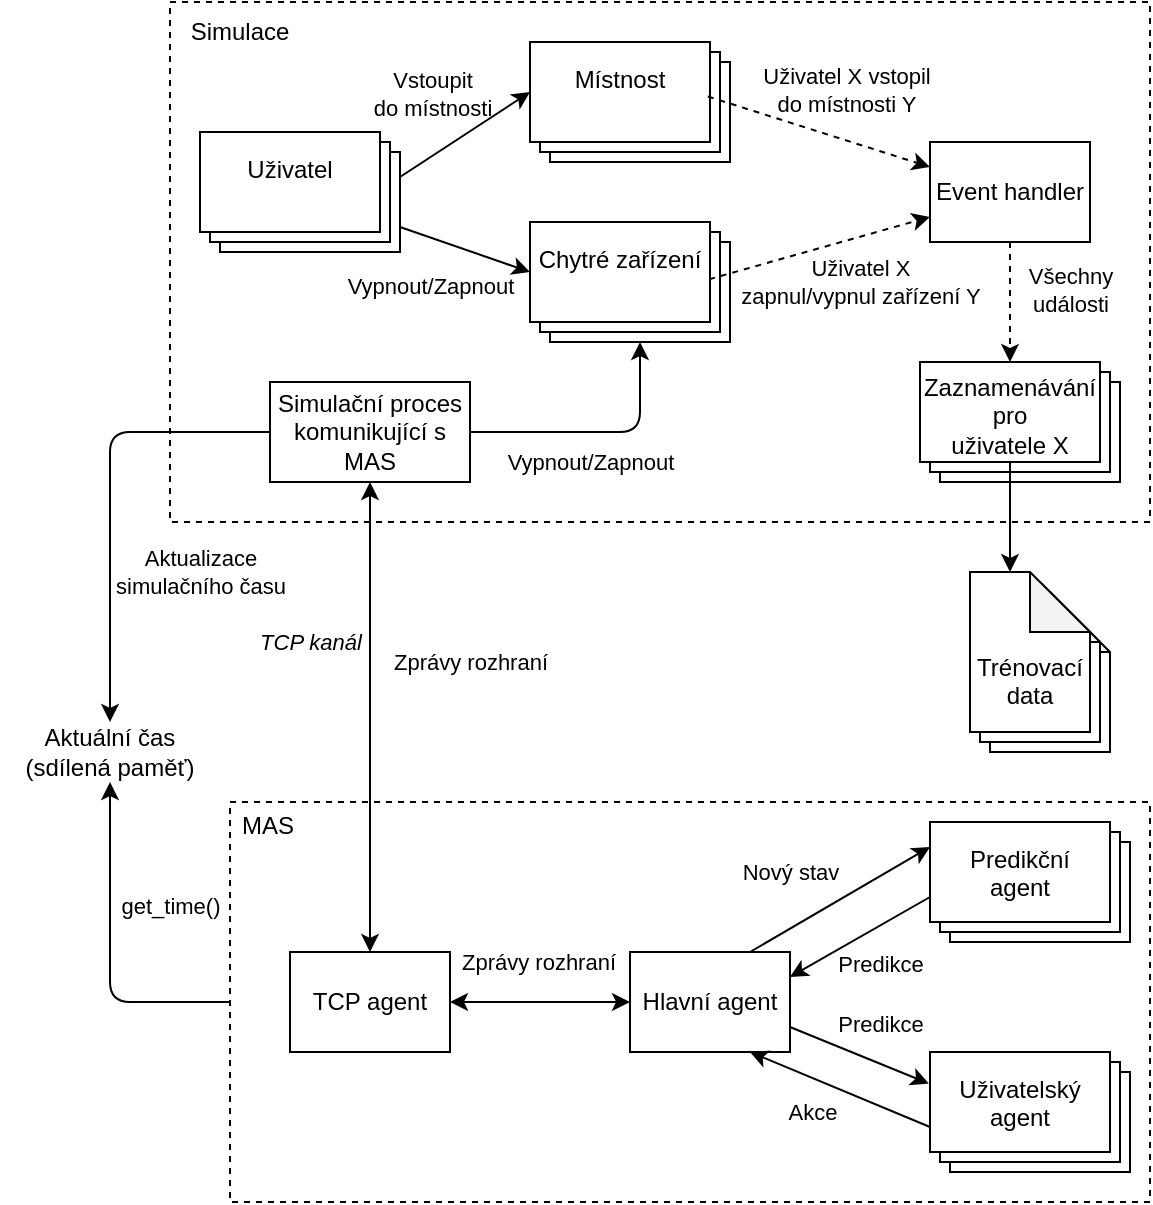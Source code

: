 <mxfile>
    <diagram id="-ClA-WMYVmvCno057Tzb" name="Page-1">
        <mxGraphModel dx="1315" dy="1439" grid="1" gridSize="10" guides="1" tooltips="1" connect="1" arrows="1" fold="1" page="1" pageScale="1" pageWidth="850" pageHeight="1100" math="0" shadow="0">
            <root>
                <mxCell id="0"/>
                <mxCell id="1" parent="0"/>
                <mxCell id="58" value="" style="group" parent="1" vertex="1" connectable="0">
                    <mxGeometry x="100" y="210.0" width="460" height="200" as="geometry"/>
                </mxCell>
                <mxCell id="59" value="" style="rounded=0;whiteSpace=wrap;html=1;dashed=1;labelBackgroundColor=none;fillColor=none;" parent="58" vertex="1">
                    <mxGeometry width="460.0" height="200" as="geometry"/>
                </mxCell>
                <mxCell id="60" value="MAS" style="text;html=1;strokeColor=none;fillColor=none;align=center;verticalAlign=middle;whiteSpace=wrap;rounded=0;dashed=1;labelBackgroundColor=none;movable=1;resizable=1;rotatable=1;deletable=1;editable=1;connectable=1;" parent="58" vertex="1">
                    <mxGeometry width="38.333" height="23.077" as="geometry"/>
                </mxCell>
                <mxCell id="112" value="Predikční&lt;div&gt;agent&lt;/div&gt;" style="verticalLabelPosition=bottom;verticalAlign=top;html=1;shape=mxgraph.basic.layered_rect;dx=10;outlineConnect=0;whiteSpace=wrap;spacing=0;spacingTop=-53;spacingBottom=0;spacingRight=10;" vertex="1" parent="58">
                    <mxGeometry x="350" y="10.0" width="100" height="60" as="geometry"/>
                </mxCell>
                <mxCell id="39" value="Hlavní agent" style="rounded=0;whiteSpace=wrap;html=1;" parent="58" vertex="1">
                    <mxGeometry x="200" y="75" width="80" height="50" as="geometry"/>
                </mxCell>
                <mxCell id="56" style="edgeStyle=none;html=1;exitX=0;exitY=0;exitDx=0;exitDy=37.5;entryX=1;entryY=0.25;entryDx=0;entryDy=0;startArrow=none;startFill=0;endArrow=classic;endFill=1;exitPerimeter=0;" parent="58" source="112" target="39" edge="1">
                    <mxGeometry relative="1" as="geometry">
                        <mxPoint x="360" y="47.5" as="sourcePoint"/>
                    </mxGeometry>
                </mxCell>
                <mxCell id="57" value="Predikce" style="edgeLabel;html=1;align=center;verticalAlign=middle;resizable=0;points=[];labelBackgroundColor=none;" parent="56" vertex="1" connectable="0">
                    <mxGeometry x="-0.145" y="2" relative="1" as="geometry">
                        <mxPoint x="4" y="14" as="offset"/>
                    </mxGeometry>
                </mxCell>
                <mxCell id="54" style="edgeStyle=none;html=1;exitX=0.75;exitY=0;exitDx=0;exitDy=0;entryX=0;entryY=0;entryDx=0;entryDy=12.5;startArrow=none;startFill=0;endArrow=classic;endFill=1;entryPerimeter=0;" parent="58" source="39" target="112" edge="1">
                    <mxGeometry relative="1" as="geometry">
                        <mxPoint x="360" y="22.5" as="targetPoint"/>
                    </mxGeometry>
                </mxCell>
                <mxCell id="55" value="Nový stav" style="edgeLabel;html=1;align=center;verticalAlign=middle;resizable=0;points=[];labelBackgroundColor=none;" parent="54" vertex="1" connectable="0">
                    <mxGeometry x="0.261" y="1" relative="1" as="geometry">
                        <mxPoint x="-36" y="-6" as="offset"/>
                    </mxGeometry>
                </mxCell>
                <mxCell id="113" value="Uživatelský&lt;div&gt;agent&lt;/div&gt;" style="verticalLabelPosition=bottom;verticalAlign=top;html=1;shape=mxgraph.basic.layered_rect;dx=10;outlineConnect=0;whiteSpace=wrap;spacing=0;spacingTop=-53;spacingBottom=0;spacingRight=10;" vertex="1" parent="58">
                    <mxGeometry x="350" y="125.0" width="100" height="60" as="geometry"/>
                </mxCell>
                <mxCell id="48" style="edgeStyle=none;html=1;exitX=1;exitY=0.75;exitDx=0;exitDy=0;entryX=-0.006;entryY=0.263;entryDx=0;entryDy=0;startArrow=none;startFill=0;endArrow=classic;endFill=1;entryPerimeter=0;" parent="58" source="39" target="113" edge="1">
                    <mxGeometry relative="1" as="geometry">
                        <mxPoint x="290" y="200" as="sourcePoint"/>
                        <mxPoint x="360" y="142.5" as="targetPoint"/>
                    </mxGeometry>
                </mxCell>
                <mxCell id="49" value="Predikce" style="edgeLabel;html=1;align=center;verticalAlign=middle;resizable=0;points=[];labelBackgroundColor=none;" parent="48" vertex="1" connectable="0">
                    <mxGeometry x="-0.355" y="1" relative="1" as="geometry">
                        <mxPoint x="22" y="-10" as="offset"/>
                    </mxGeometry>
                </mxCell>
                <mxCell id="50" style="edgeStyle=none;html=1;exitX=0;exitY=0;exitDx=0;exitDy=37.5;entryX=0.75;entryY=1;entryDx=0;entryDy=0;startArrow=none;startFill=0;endArrow=classic;endFill=1;exitPerimeter=0;" parent="58" source="113" target="39" edge="1">
                    <mxGeometry relative="1" as="geometry">
                        <mxPoint x="321.04" y="199.7" as="targetPoint"/>
                        <mxPoint x="360" y="167.5" as="sourcePoint"/>
                    </mxGeometry>
                </mxCell>
                <mxCell id="51" value="Akce" style="edgeLabel;html=1;align=center;verticalAlign=middle;resizable=0;points=[];labelBackgroundColor=none;" parent="50" vertex="1" connectable="0">
                    <mxGeometry x="0.228" y="-2" relative="1" as="geometry">
                        <mxPoint x="-5" y="17" as="offset"/>
                    </mxGeometry>
                </mxCell>
                <mxCell id="35" style="edgeStyle=none;html=1;exitX=0.5;exitY=1;exitDx=0;exitDy=0;endArrow=classic;endFill=1;startArrow=classic;startFill=1;entryX=0.5;entryY=0;entryDx=0;entryDy=0;" parent="1" source="111" target="38" edge="1">
                    <mxGeometry relative="1" as="geometry">
                        <mxPoint x="110" y="340" as="targetPoint"/>
                        <mxPoint x="730" y="-60" as="sourcePoint"/>
                    </mxGeometry>
                </mxCell>
                <mxCell id="36" value="&lt;i&gt;TCP kanál&lt;/i&gt;" style="edgeLabel;html=1;align=center;verticalAlign=middle;resizable=0;points=[];labelBackgroundColor=none;" parent="35" vertex="1" connectable="0">
                    <mxGeometry x="-0.232" y="-2" relative="1" as="geometry">
                        <mxPoint x="-28" y="-10" as="offset"/>
                    </mxGeometry>
                </mxCell>
                <mxCell id="37" value="Zprávy rozhraní" style="edgeLabel;html=1;align=center;verticalAlign=middle;resizable=0;points=[];labelBackgroundColor=none;" parent="35" vertex="1" connectable="0">
                    <mxGeometry x="-0.101" relative="1" as="geometry">
                        <mxPoint x="50" y="-16" as="offset"/>
                    </mxGeometry>
                </mxCell>
                <mxCell id="40" style="edgeStyle=none;html=1;exitX=1;exitY=0.5;exitDx=0;exitDy=0;entryX=0;entryY=0.5;entryDx=0;entryDy=0;startArrow=classic;startFill=1;endArrow=classic;endFill=1;" parent="1" source="38" target="39" edge="1">
                    <mxGeometry relative="1" as="geometry"/>
                </mxCell>
                <mxCell id="41" value="Zprávy rozhraní" style="edgeLabel;html=1;align=center;verticalAlign=middle;resizable=0;points=[];labelBackgroundColor=none;" parent="40" vertex="1" connectable="0">
                    <mxGeometry x="0.204" relative="1" as="geometry">
                        <mxPoint x="-10" y="-20" as="offset"/>
                    </mxGeometry>
                </mxCell>
                <mxCell id="38" value="TCP agent" style="rounded=0;whiteSpace=wrap;html=1;" parent="1" vertex="1">
                    <mxGeometry x="130" y="285.0" width="80" height="50" as="geometry"/>
                </mxCell>
                <mxCell id="65" style="edgeStyle=none;html=1;entryX=0;entryY=0.5;entryDx=0;entryDy=0;startArrow=classic;startFill=1;endArrow=none;endFill=0;" parent="1" source="62" target="59" edge="1">
                    <mxGeometry relative="1" as="geometry">
                        <Array as="points">
                            <mxPoint x="40" y="310.0"/>
                        </Array>
                    </mxGeometry>
                </mxCell>
                <mxCell id="66" value="get_time()" style="edgeLabel;html=1;align=center;verticalAlign=middle;resizable=0;points=[];labelBackgroundColor=none;" parent="65" vertex="1" connectable="0">
                    <mxGeometry x="-0.109" y="1" relative="1" as="geometry">
                        <mxPoint x="29" y="-14" as="offset"/>
                    </mxGeometry>
                </mxCell>
                <mxCell id="62" value="Aktuální čas&lt;br&gt;(sdílená paměť)" style="text;html=1;strokeColor=none;fillColor=none;align=center;verticalAlign=middle;whiteSpace=wrap;rounded=0;dashed=1;labelBackgroundColor=none;" parent="1" vertex="1">
                    <mxGeometry x="-15.0" y="170.0" width="110" height="30" as="geometry"/>
                </mxCell>
                <mxCell id="63" style="edgeStyle=none;html=1;entryX=0.5;entryY=0;entryDx=0;entryDy=0;startArrow=none;startFill=0;endArrow=classic;endFill=1;exitX=0;exitY=0.5;exitDx=0;exitDy=0;" parent="1" source="111" target="62" edge="1">
                    <mxGeometry relative="1" as="geometry">
                        <Array as="points">
                            <mxPoint x="40" y="25"/>
                        </Array>
                        <mxPoint x="-228.75" y="257.66" as="sourcePoint"/>
                    </mxGeometry>
                </mxCell>
                <mxCell id="64" value="Aktualizace&lt;br&gt;simulačního času" style="edgeLabel;html=1;align=center;verticalAlign=middle;resizable=0;points=[];labelBackgroundColor=none;" parent="63" vertex="1" connectable="0">
                    <mxGeometry x="-0.279" relative="1" as="geometry">
                        <mxPoint x="45" y="69" as="offset"/>
                    </mxGeometry>
                </mxCell>
                <mxCell id="89" value="" style="rounded=0;whiteSpace=wrap;html=1;dashed=1;labelBackgroundColor=none;fillColor=none;" parent="1" vertex="1">
                    <mxGeometry x="70" y="-190" width="490" height="260" as="geometry"/>
                </mxCell>
                <mxCell id="90" value="Simulace" style="text;html=1;strokeColor=none;fillColor=none;align=center;verticalAlign=middle;whiteSpace=wrap;rounded=0;dashed=1;labelBackgroundColor=none;movable=1;resizable=1;rotatable=1;deletable=1;editable=1;connectable=1;" parent="1" vertex="1">
                    <mxGeometry x="70" y="-190" width="70" height="30" as="geometry"/>
                </mxCell>
                <mxCell id="91" style="edgeStyle=none;html=1;exitX=0.5;exitY=1;exitDx=0;exitDy=0;entryX=0;entryY=0;entryDx=45;entryDy=0;dashed=1;endArrow=classic;endFill=1;entryPerimeter=0;" parent="1" source="93" target="109" edge="1">
                    <mxGeometry relative="1" as="geometry">
                        <mxPoint x="490" y="-10" as="targetPoint"/>
                    </mxGeometry>
                </mxCell>
                <mxCell id="92" value="Všechny&lt;div&gt;události&lt;/div&gt;" style="edgeLabel;html=1;align=center;verticalAlign=middle;resizable=0;points=[];labelBackgroundColor=none;" parent="91" vertex="1" connectable="0">
                    <mxGeometry x="-0.201" y="2" relative="1" as="geometry">
                        <mxPoint x="28" as="offset"/>
                    </mxGeometry>
                </mxCell>
                <mxCell id="93" value="Event handler" style="rounded=0;whiteSpace=wrap;html=1;" parent="1" vertex="1">
                    <mxGeometry x="450" y="-120" width="80" height="50" as="geometry"/>
                </mxCell>
                <mxCell id="94" style="edgeStyle=none;html=1;exitX=0;exitY=0;exitDx=100;exitDy=22.5;entryX=0;entryY=0;entryDx=0;entryDy=25;endArrow=classic;endFill=1;exitPerimeter=0;entryPerimeter=0;" parent="1" source="98" target="99" edge="1">
                    <mxGeometry relative="1" as="geometry">
                        <mxPoint x="250" y="-135.0" as="targetPoint"/>
                    </mxGeometry>
                </mxCell>
                <mxCell id="95" value="Vstoupit&lt;br&gt;do místnosti" style="edgeLabel;html=1;align=center;verticalAlign=middle;resizable=0;points=[];labelBackgroundColor=none;" parent="94" vertex="1" connectable="0">
                    <mxGeometry x="-0.217" relative="1" as="geometry">
                        <mxPoint x="-10" y="-25" as="offset"/>
                    </mxGeometry>
                </mxCell>
                <mxCell id="96" style="edgeStyle=none;html=1;exitX=0;exitY=0;exitDx=100;exitDy=47.5;entryX=0;entryY=0;entryDx=0;entryDy=25;endArrow=classic;endFill=1;exitPerimeter=0;entryPerimeter=0;" parent="1" source="98" target="102" edge="1">
                    <mxGeometry relative="1" as="geometry">
                        <mxPoint x="250" y="-55.0" as="targetPoint"/>
                    </mxGeometry>
                </mxCell>
                <mxCell id="97" value="Vypnout/Zapnout" style="edgeLabel;html=1;align=center;verticalAlign=middle;resizable=0;points=[];labelBackgroundColor=none;" parent="96" vertex="1" connectable="0">
                    <mxGeometry x="-0.351" y="-1" relative="1" as="geometry">
                        <mxPoint x="-6" y="21" as="offset"/>
                    </mxGeometry>
                </mxCell>
                <mxCell id="98" value="Uživatel" style="verticalLabelPosition=bottom;verticalAlign=top;html=1;shape=mxgraph.basic.layered_rect;dx=10;outlineConnect=0;whiteSpace=wrap;spacing=0;spacingTop=-53;spacingBottom=0;spacingRight=10;" parent="1" vertex="1">
                    <mxGeometry x="85" y="-125" width="100" height="60" as="geometry"/>
                </mxCell>
                <mxCell id="99" value="Místnost" style="verticalLabelPosition=bottom;verticalAlign=top;html=1;shape=mxgraph.basic.layered_rect;dx=10;outlineConnect=0;whiteSpace=wrap;spacing=0;spacingTop=-53;spacingBottom=0;spacingRight=10;" parent="1" vertex="1">
                    <mxGeometry x="250" y="-170" width="100" height="60" as="geometry"/>
                </mxCell>
                <mxCell id="100" style="edgeStyle=none;html=1;exitX=0.889;exitY=0.454;exitDx=0;exitDy=0;entryX=0;entryY=0.25;entryDx=0;entryDy=0;dashed=1;exitPerimeter=0;" parent="1" source="99" target="93" edge="1">
                    <mxGeometry relative="1" as="geometry">
                        <mxPoint x="330" y="-147.5" as="sourcePoint"/>
                    </mxGeometry>
                </mxCell>
                <mxCell id="101" value="Uživatel X vstopil&lt;div&gt;do místnosti Y&lt;/div&gt;" style="edgeLabel;html=1;align=center;verticalAlign=middle;resizable=0;points=[];labelBackgroundColor=none;" parent="100" vertex="1" connectable="0">
                    <mxGeometry x="-0.358" relative="1" as="geometry">
                        <mxPoint x="33" y="-15" as="offset"/>
                    </mxGeometry>
                </mxCell>
                <mxCell id="102" value="Chytré zařízení" style="verticalLabelPosition=bottom;verticalAlign=top;html=1;shape=mxgraph.basic.layered_rect;dx=10;outlineConnect=0;whiteSpace=wrap;spacing=0;spacingTop=-53;spacingBottom=0;spacingRight=10;" parent="1" vertex="1">
                    <mxGeometry x="250" y="-80" width="100" height="60" as="geometry"/>
                </mxCell>
                <mxCell id="103" style="edgeStyle=none;html=1;exitX=0.896;exitY=0.477;exitDx=0;exitDy=0;entryX=0;entryY=0.75;entryDx=0;entryDy=0;dashed=1;exitPerimeter=0;" parent="1" source="102" target="93" edge="1">
                    <mxGeometry relative="1" as="geometry">
                        <mxPoint x="330" y="-42.5" as="sourcePoint"/>
                    </mxGeometry>
                </mxCell>
                <mxCell id="104" value="Uživatel X&lt;div&gt;zapnul/vypnul&amp;nbsp;&lt;span style=&quot;&quot;&gt;zařízení Y&lt;/span&gt;&lt;/div&gt;" style="edgeLabel;html=1;align=center;verticalAlign=middle;resizable=0;points=[];labelBackgroundColor=none;" parent="103" vertex="1" connectable="0">
                    <mxGeometry x="-0.294" y="-2" relative="1" as="geometry">
                        <mxPoint x="36" y="10" as="offset"/>
                    </mxGeometry>
                </mxCell>
                <mxCell id="105" value="" style="group" parent="1" vertex="1" connectable="0">
                    <mxGeometry x="470" y="95" width="70" height="90" as="geometry"/>
                </mxCell>
                <mxCell id="106" value="" style="shape=note;whiteSpace=wrap;html=1;backgroundOutline=1;darkOpacity=0.05;labelBackgroundColor=none;" parent="105" vertex="1">
                    <mxGeometry x="10" y="10" width="60" height="80" as="geometry"/>
                </mxCell>
                <mxCell id="107" value="" style="shape=note;whiteSpace=wrap;html=1;backgroundOutline=1;darkOpacity=0.05;labelBackgroundColor=none;" parent="105" vertex="1">
                    <mxGeometry x="5" y="5" width="60" height="80" as="geometry"/>
                </mxCell>
                <mxCell id="108" value="&lt;br&gt;&lt;br&gt;Trénovací data" style="shape=note;whiteSpace=wrap;html=1;backgroundOutline=1;darkOpacity=0.05;labelBackgroundColor=none;" parent="105" vertex="1">
                    <mxGeometry width="60" height="80" as="geometry"/>
                </mxCell>
                <mxCell id="109" value="&lt;span style=&quot;color: rgb(0, 0, 0);&quot;&gt;Zaznamenávání pro&lt;/span&gt;&lt;div&gt;uživatele X&lt;/div&gt;" style="verticalLabelPosition=bottom;verticalAlign=top;html=1;shape=mxgraph.basic.layered_rect;dx=10;outlineConnect=0;whiteSpace=wrap;spacing=0;spacingTop=-59;spacingBottom=0;spacingRight=10;" parent="1" vertex="1">
                    <mxGeometry x="445" y="-10" width="100" height="60" as="geometry"/>
                </mxCell>
                <mxCell id="110" style="edgeStyle=none;html=1;exitX=0.5;exitY=1;exitDx=0;exitDy=0;entryX=0;entryY=0;entryDx=20;entryDy=0;entryPerimeter=0;endArrow=classic;endFill=1;" parent="1" target="108" edge="1">
                    <mxGeometry relative="1" as="geometry">
                        <mxPoint x="490" y="40" as="sourcePoint"/>
                    </mxGeometry>
                </mxCell>
                <mxCell id="111" value="Simulační proces komunikující s MAS" style="rounded=0;whiteSpace=wrap;html=1;" parent="1" vertex="1">
                    <mxGeometry x="120" width="100" height="50" as="geometry"/>
                </mxCell>
                <mxCell id="115" style="edgeStyle=none;html=1;exitX=1;exitY=0.5;exitDx=0;exitDy=0;entryX=0;entryY=0;entryDx=55;entryDy=60;entryPerimeter=0;" edge="1" parent="1" source="111" target="102">
                    <mxGeometry relative="1" as="geometry">
                        <Array as="points">
                            <mxPoint x="305" y="25"/>
                        </Array>
                    </mxGeometry>
                </mxCell>
                <mxCell id="116" value="Vypnout/Zapnout" style="edgeLabel;html=1;align=center;verticalAlign=middle;resizable=0;points=[];labelBackgroundColor=none;" vertex="1" connectable="0" parent="115">
                    <mxGeometry x="-0.417" y="-1" relative="1" as="geometry">
                        <mxPoint x="22" y="14" as="offset"/>
                    </mxGeometry>
                </mxCell>
            </root>
        </mxGraphModel>
    </diagram>
</mxfile>